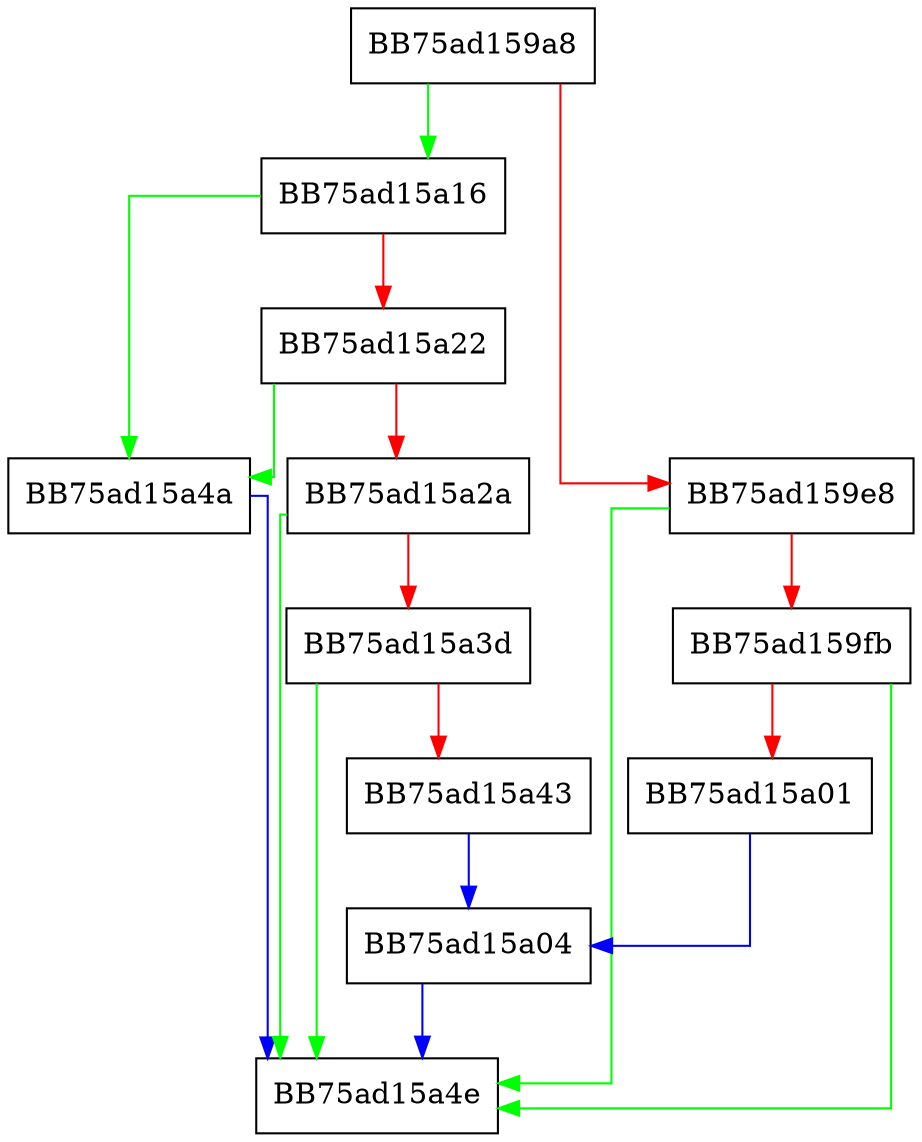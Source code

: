 digraph InitAplib {
  node [shape="box"];
  graph [splines=ortho];
  BB75ad159a8 -> BB75ad15a16 [color="green"];
  BB75ad159a8 -> BB75ad159e8 [color="red"];
  BB75ad159e8 -> BB75ad15a4e [color="green"];
  BB75ad159e8 -> BB75ad159fb [color="red"];
  BB75ad159fb -> BB75ad15a4e [color="green"];
  BB75ad159fb -> BB75ad15a01 [color="red"];
  BB75ad15a01 -> BB75ad15a04 [color="blue"];
  BB75ad15a04 -> BB75ad15a4e [color="blue"];
  BB75ad15a16 -> BB75ad15a4a [color="green"];
  BB75ad15a16 -> BB75ad15a22 [color="red"];
  BB75ad15a22 -> BB75ad15a4a [color="green"];
  BB75ad15a22 -> BB75ad15a2a [color="red"];
  BB75ad15a2a -> BB75ad15a4e [color="green"];
  BB75ad15a2a -> BB75ad15a3d [color="red"];
  BB75ad15a3d -> BB75ad15a4e [color="green"];
  BB75ad15a3d -> BB75ad15a43 [color="red"];
  BB75ad15a43 -> BB75ad15a04 [color="blue"];
  BB75ad15a4a -> BB75ad15a4e [color="blue"];
}
